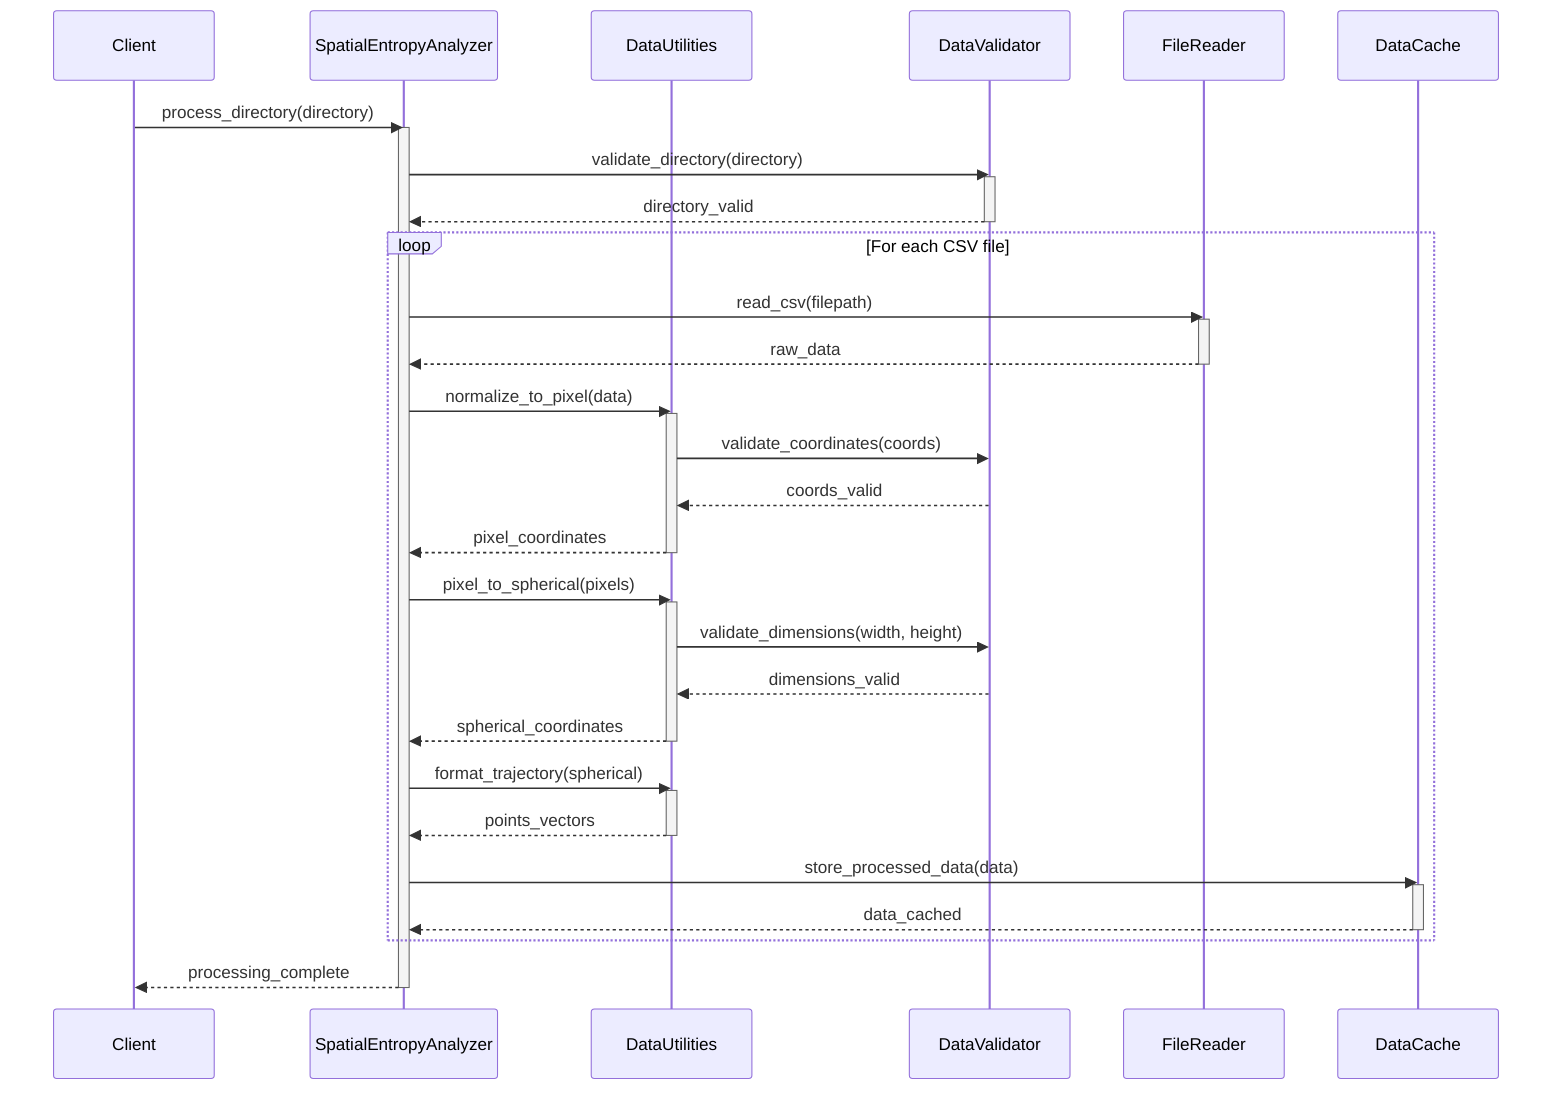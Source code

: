 sequenceDiagram
    participant Client
    participant Analyzer as SpatialEntropyAnalyzer
    participant DataUtils as DataUtilities
    participant Validator as DataValidator
    participant Reader as FileReader
    participant Cache as DataCache
    
    Client->>Analyzer: process_directory(directory)
    activate Analyzer
    
    Analyzer->>Validator: validate_directory(directory)
    activate Validator
    Validator-->>Analyzer: directory_valid
    deactivate Validator
    
    loop For each CSV file
        Analyzer->>Reader: read_csv(filepath)
        activate Reader
        Reader-->>Analyzer: raw_data
        deactivate Reader
        
        Analyzer->>DataUtils: normalize_to_pixel(data)
        activate DataUtils
        DataUtils->>Validator: validate_coordinates(coords)
        Validator-->>DataUtils: coords_valid
        DataUtils-->>Analyzer: pixel_coordinates
        deactivate DataUtils
        
        Analyzer->>DataUtils: pixel_to_spherical(pixels)
        activate DataUtils
        DataUtils->>Validator: validate_dimensions(width, height)
        Validator-->>DataUtils: dimensions_valid
        DataUtils-->>Analyzer: spherical_coordinates
        deactivate DataUtils
        
        Analyzer->>DataUtils: format_trajectory(spherical)
        activate DataUtils
        DataUtils-->>Analyzer: points_vectors
        deactivate DataUtils
        
        Analyzer->>Cache: store_processed_data(data)
        activate Cache
        Cache-->>Analyzer: data_cached
        deactivate Cache
    end
    
    Analyzer-->>Client: processing_complete
    deactivate Analyzer
